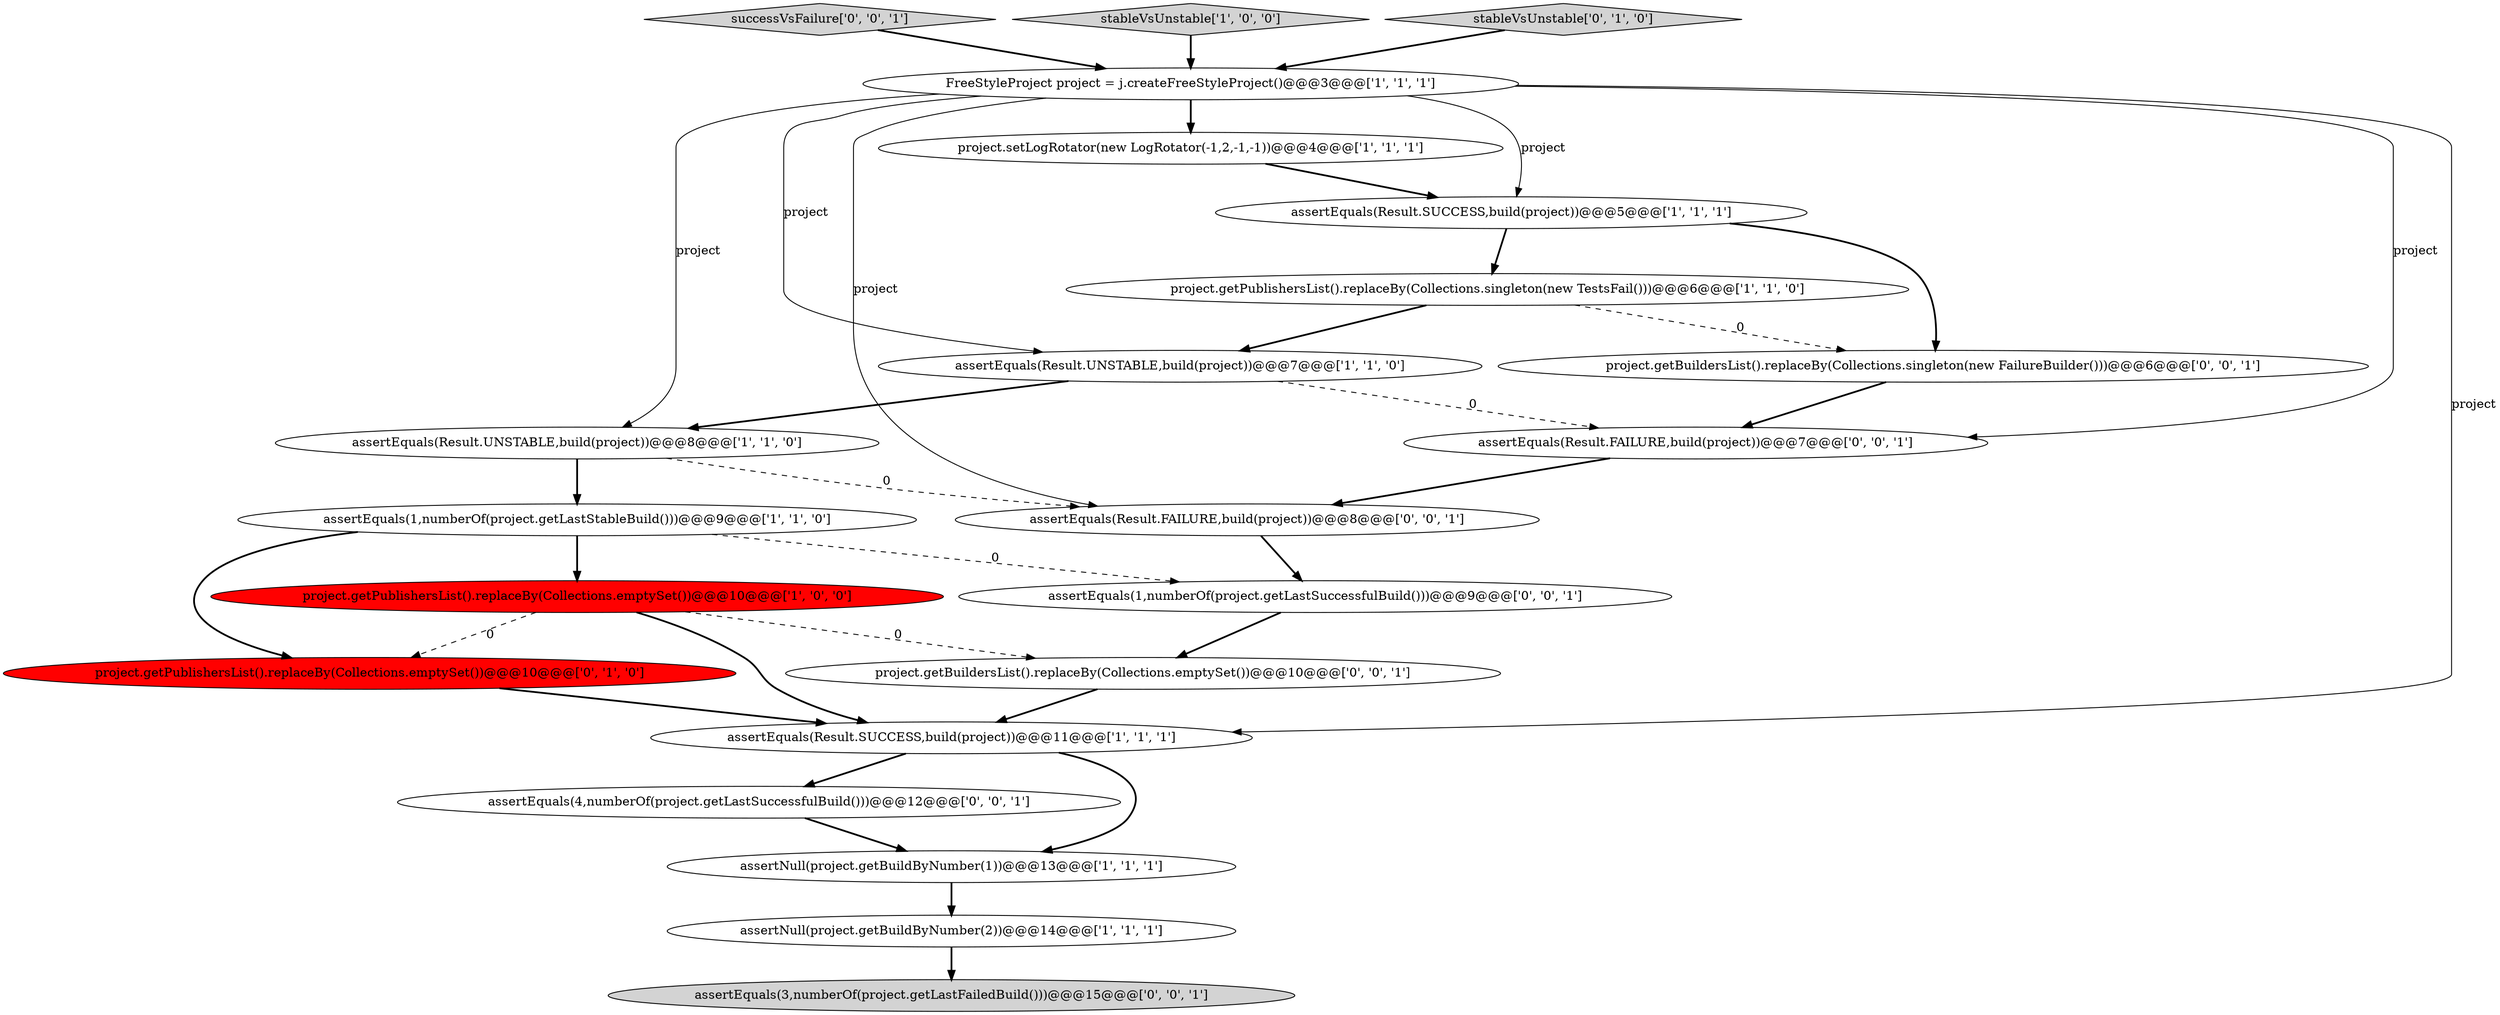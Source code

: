 digraph {
5 [style = filled, label = "assertNull(project.getBuildByNumber(1))@@@13@@@['1', '1', '1']", fillcolor = white, shape = ellipse image = "AAA0AAABBB1BBB"];
21 [style = filled, label = "successVsFailure['0', '0', '1']", fillcolor = lightgray, shape = diamond image = "AAA0AAABBB3BBB"];
20 [style = filled, label = "assertEquals(Result.FAILURE,build(project))@@@8@@@['0', '0', '1']", fillcolor = white, shape = ellipse image = "AAA0AAABBB3BBB"];
11 [style = filled, label = "assertEquals(Result.SUCCESS,build(project))@@@5@@@['1', '1', '1']", fillcolor = white, shape = ellipse image = "AAA0AAABBB1BBB"];
6 [style = filled, label = "assertNull(project.getBuildByNumber(2))@@@14@@@['1', '1', '1']", fillcolor = white, shape = ellipse image = "AAA0AAABBB1BBB"];
10 [style = filled, label = "project.getPublishersList().replaceBy(Collections.singleton(new TestsFail()))@@@6@@@['1', '1', '0']", fillcolor = white, shape = ellipse image = "AAA0AAABBB1BBB"];
16 [style = filled, label = "assertEquals(1,numberOf(project.getLastSuccessfulBuild()))@@@9@@@['0', '0', '1']", fillcolor = white, shape = ellipse image = "AAA0AAABBB3BBB"];
1 [style = filled, label = "stableVsUnstable['1', '0', '0']", fillcolor = lightgray, shape = diamond image = "AAA0AAABBB1BBB"];
13 [style = filled, label = "stableVsUnstable['0', '1', '0']", fillcolor = lightgray, shape = diamond image = "AAA0AAABBB2BBB"];
3 [style = filled, label = "assertEquals(1,numberOf(project.getLastStableBuild()))@@@9@@@['1', '1', '0']", fillcolor = white, shape = ellipse image = "AAA0AAABBB1BBB"];
12 [style = filled, label = "project.getPublishersList().replaceBy(Collections.emptySet())@@@10@@@['0', '1', '0']", fillcolor = red, shape = ellipse image = "AAA1AAABBB2BBB"];
15 [style = filled, label = "assertEquals(4,numberOf(project.getLastSuccessfulBuild()))@@@12@@@['0', '0', '1']", fillcolor = white, shape = ellipse image = "AAA0AAABBB3BBB"];
7 [style = filled, label = "assertEquals(Result.UNSTABLE,build(project))@@@8@@@['1', '1', '0']", fillcolor = white, shape = ellipse image = "AAA0AAABBB1BBB"];
2 [style = filled, label = "FreeStyleProject project = j.createFreeStyleProject()@@@3@@@['1', '1', '1']", fillcolor = white, shape = ellipse image = "AAA0AAABBB1BBB"];
17 [style = filled, label = "project.getBuildersList().replaceBy(Collections.singleton(new FailureBuilder()))@@@6@@@['0', '0', '1']", fillcolor = white, shape = ellipse image = "AAA0AAABBB3BBB"];
19 [style = filled, label = "assertEquals(3,numberOf(project.getLastFailedBuild()))@@@15@@@['0', '0', '1']", fillcolor = lightgray, shape = ellipse image = "AAA0AAABBB3BBB"];
14 [style = filled, label = "assertEquals(Result.FAILURE,build(project))@@@7@@@['0', '0', '1']", fillcolor = white, shape = ellipse image = "AAA0AAABBB3BBB"];
0 [style = filled, label = "assertEquals(Result.UNSTABLE,build(project))@@@7@@@['1', '1', '0']", fillcolor = white, shape = ellipse image = "AAA0AAABBB1BBB"];
4 [style = filled, label = "assertEquals(Result.SUCCESS,build(project))@@@11@@@['1', '1', '1']", fillcolor = white, shape = ellipse image = "AAA0AAABBB1BBB"];
18 [style = filled, label = "project.getBuildersList().replaceBy(Collections.emptySet())@@@10@@@['0', '0', '1']", fillcolor = white, shape = ellipse image = "AAA0AAABBB3BBB"];
8 [style = filled, label = "project.setLogRotator(new LogRotator(-1,2,-1,-1))@@@4@@@['1', '1', '1']", fillcolor = white, shape = ellipse image = "AAA0AAABBB1BBB"];
9 [style = filled, label = "project.getPublishersList().replaceBy(Collections.emptySet())@@@10@@@['1', '0', '0']", fillcolor = red, shape = ellipse image = "AAA1AAABBB1BBB"];
2->11 [style = solid, label="project"];
16->18 [style = bold, label=""];
2->20 [style = solid, label="project"];
9->18 [style = dashed, label="0"];
9->4 [style = bold, label=""];
2->14 [style = solid, label="project"];
4->15 [style = bold, label=""];
7->20 [style = dashed, label="0"];
6->19 [style = bold, label=""];
3->12 [style = bold, label=""];
2->4 [style = solid, label="project"];
7->3 [style = bold, label=""];
15->5 [style = bold, label=""];
21->2 [style = bold, label=""];
0->7 [style = bold, label=""];
3->9 [style = bold, label=""];
0->14 [style = dashed, label="0"];
20->16 [style = bold, label=""];
5->6 [style = bold, label=""];
18->4 [style = bold, label=""];
12->4 [style = bold, label=""];
2->0 [style = solid, label="project"];
17->14 [style = bold, label=""];
11->10 [style = bold, label=""];
10->0 [style = bold, label=""];
10->17 [style = dashed, label="0"];
2->7 [style = solid, label="project"];
11->17 [style = bold, label=""];
1->2 [style = bold, label=""];
9->12 [style = dashed, label="0"];
8->11 [style = bold, label=""];
4->5 [style = bold, label=""];
2->8 [style = bold, label=""];
3->16 [style = dashed, label="0"];
14->20 [style = bold, label=""];
13->2 [style = bold, label=""];
}
